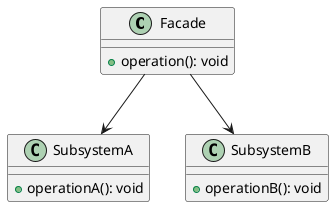 @startuml facade
class Facade {
    +operation(): void
}

class SubsystemA {
    +operationA(): void
}

class SubsystemB {
    +operationB(): void
}

Facade --> SubsystemA
Facade --> SubsystemB
@enduml
